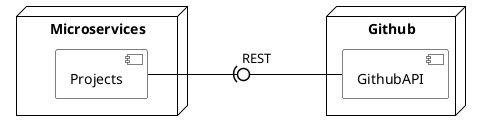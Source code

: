 
@startuml
<style>
queue {
   LineThickness: 1
   BackGroundColor: white
   LineColor: black
}
interface {
   BackGroundColor: white
   LineColor: black
}
component {
   BackGroundColor: white
   LineColor: black
}
database {
   BackGroundColor: white
   LineColor: black
}
node {
   BackGroundColor: white
   LineColor: black
}
rectangle{
   LineColor: black
}
arrow {
   LineColor: black
}
</style>

'top to bottom direction
left to right direction

node Microservices {
   component Projects
}

node Github {
   component GithubAPI
}

Projects -(0-- GithubAPI : REST
@enduml
